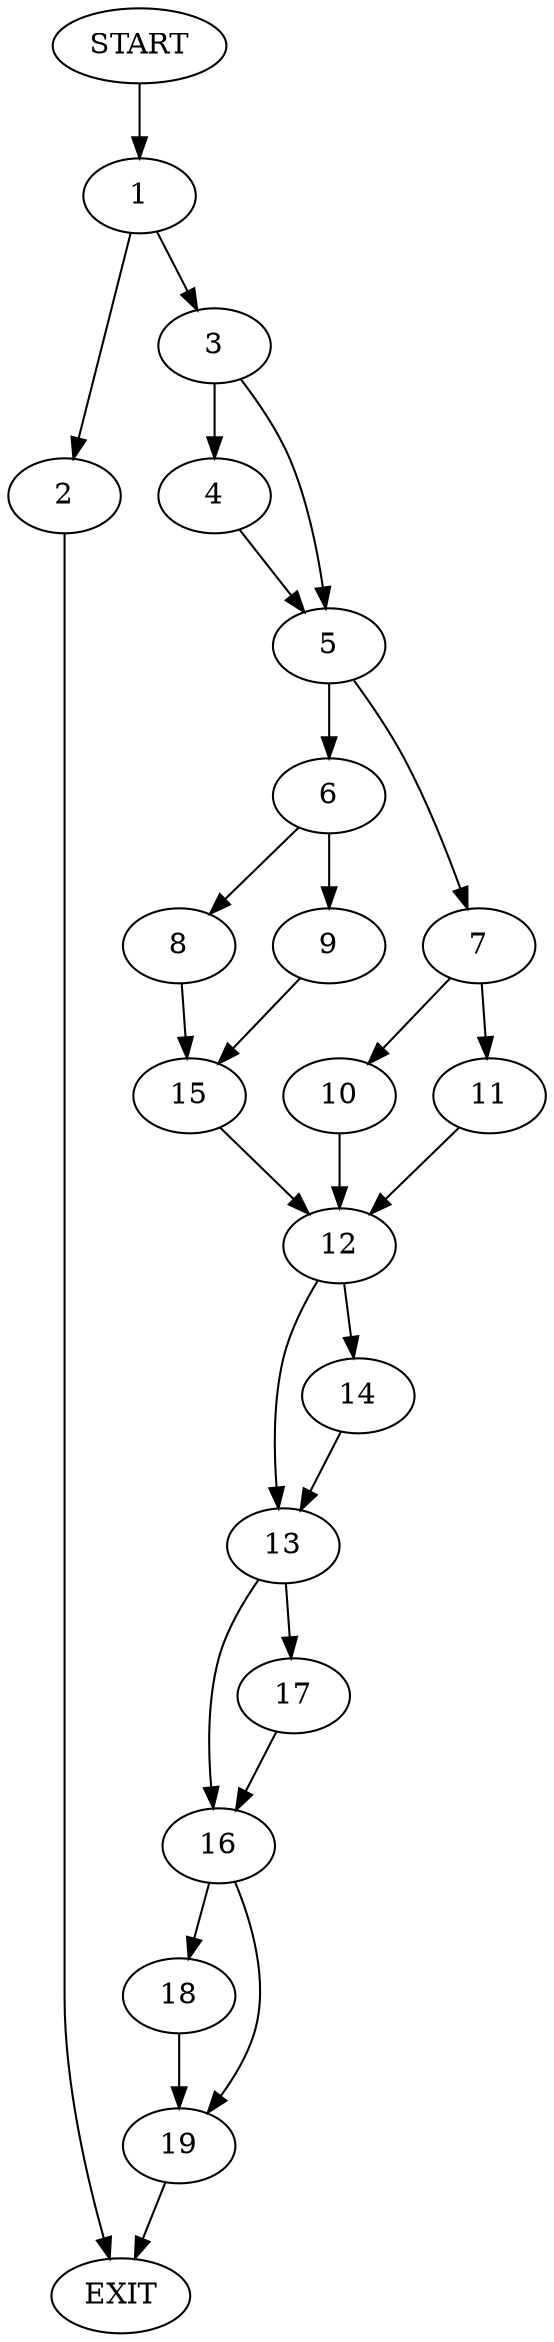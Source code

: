 digraph {
0 [label="START"]
20 [label="EXIT"]
0 -> 1
1 -> 2
1 -> 3
2 -> 20
3 -> 4
3 -> 5
4 -> 5
5 -> 6
5 -> 7
6 -> 8
6 -> 9
7 -> 10
7 -> 11
10 -> 12
11 -> 12
12 -> 13
12 -> 14
9 -> 15
8 -> 15
15 -> 12
13 -> 16
13 -> 17
14 -> 13
16 -> 18
16 -> 19
17 -> 16
18 -> 19
19 -> 20
}
